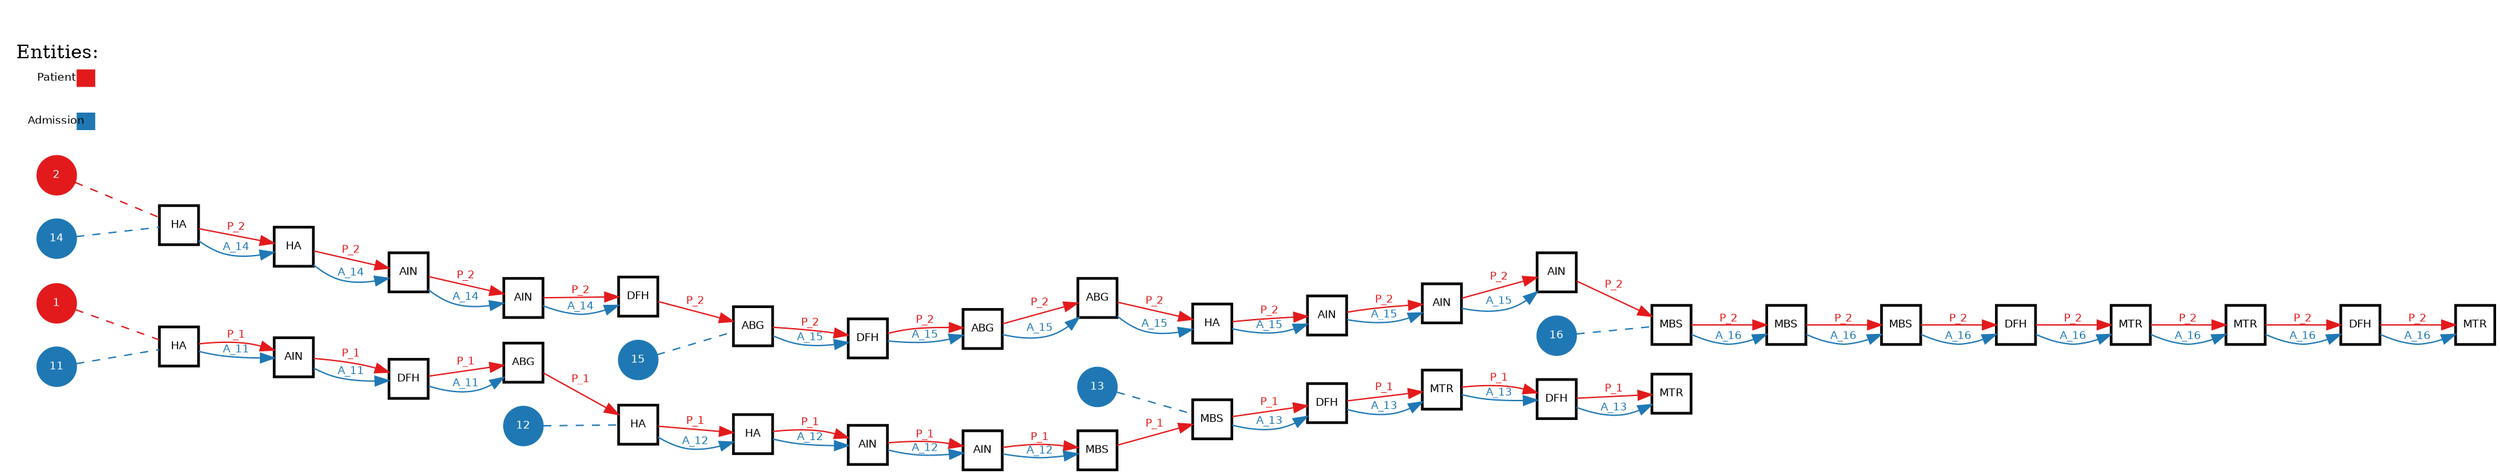 // Query Result
digraph {
	graph [margin=0 rankdir=LR]
	node [fixedsize=false fontname=Helvetica fontsize=8 height=0.4 margin=0 shape=square width=0.4]
	2943 [label=AIN color="#000000" fillcolor="#ffffff" penwidth=2 style=filled]
	2944 [label=AIN color="#000000" fillcolor="#ffffff" penwidth=2 style=filled]
	2943 -> 2944 [label=P_1 color="#e31a1c" fontcolor="#e31a1c" fontname=Helvetica fontsize=8 penwidth=1]
	2941 [label=HA color="#000000" fillcolor="#ffffff" penwidth=2 style=filled]
	2942 [label=HA color="#000000" fillcolor="#ffffff" penwidth=2 style=filled]
	2941 -> 2942 [label=P_1 color="#e31a1c" fontcolor="#e31a1c" fontname=Helvetica fontsize=8 penwidth=1]
	2939 [label=DFH color="#000000" fillcolor="#ffffff" penwidth=2 style=filled]
	2940 [label=ABG color="#000000" fillcolor="#ffffff" penwidth=2 style=filled]
	2939 -> 2940 [label=P_1 color="#e31a1c" fontcolor="#e31a1c" fontname=Helvetica fontsize=8 penwidth=1]
	2945 [label=MBS color="#000000" fillcolor="#ffffff" penwidth=2 style=filled]
	2946 [label=MBS color="#000000" fillcolor="#ffffff" penwidth=2 style=filled]
	2945 -> 2946 [label=P_1 color="#e31a1c" fontcolor="#e31a1c" fontname=Helvetica fontsize=8 penwidth=1]
	2948 [label=MTR color="#000000" fillcolor="#ffffff" penwidth=2 style=filled]
	2949 [label=DFH color="#000000" fillcolor="#ffffff" penwidth=2 style=filled]
	2948 -> 2949 [label=P_1 color="#e31a1c" fontcolor="#e31a1c" fontname=Helvetica fontsize=8 penwidth=1]
	2946 [label=MBS color="#000000" fillcolor="#ffffff" penwidth=2 style=filled]
	2947 [label=DFH color="#000000" fillcolor="#ffffff" penwidth=2 style=filled]
	2946 -> 2947 [label=P_1 color="#e31a1c" fontcolor="#e31a1c" fontname=Helvetica fontsize=8 penwidth=1]
	2944 [label=AIN color="#000000" fillcolor="#ffffff" penwidth=2 style=filled]
	2945 [label=MBS color="#000000" fillcolor="#ffffff" penwidth=2 style=filled]
	2944 -> 2945 [label=P_1 color="#e31a1c" fontcolor="#e31a1c" fontname=Helvetica fontsize=8 penwidth=1]
	2949 [label=DFH color="#000000" fillcolor="#ffffff" penwidth=2 style=filled]
	2950 [label=MTR color="#000000" fillcolor="#ffffff" penwidth=2 style=filled]
	2949 -> 2950 [label=P_1 color="#e31a1c" fontcolor="#e31a1c" fontname=Helvetica fontsize=8 penwidth=1]
	2942 [label=HA color="#000000" fillcolor="#ffffff" penwidth=2 style=filled]
	2943 [label=AIN color="#000000" fillcolor="#ffffff" penwidth=2 style=filled]
	2942 -> 2943 [label=P_1 color="#e31a1c" fontcolor="#e31a1c" fontname=Helvetica fontsize=8 penwidth=1]
	2937 [label=HA color="#000000" fillcolor="#ffffff" penwidth=2 style=filled]
	2938 [label=AIN color="#000000" fillcolor="#ffffff" penwidth=2 style=filled]
	2937 -> 2938 [label=P_1 color="#e31a1c" fontcolor="#e31a1c" fontname=Helvetica fontsize=8 penwidth=1]
	2947 [label=DFH color="#000000" fillcolor="#ffffff" penwidth=2 style=filled]
	2948 [label=MTR color="#000000" fillcolor="#ffffff" penwidth=2 style=filled]
	2947 -> 2948 [label=P_1 color="#e31a1c" fontcolor="#e31a1c" fontname=Helvetica fontsize=8 penwidth=1]
	2938 [label=AIN color="#000000" fillcolor="#ffffff" penwidth=2 style=filled]
	2939 [label=DFH color="#000000" fillcolor="#ffffff" penwidth=2 style=filled]
	2938 -> 2939 [label=P_1 color="#e31a1c" fontcolor="#e31a1c" fontname=Helvetica fontsize=8 penwidth=1]
	2940 [label=ABG color="#000000" fillcolor="#ffffff" penwidth=2 style=filled]
	2941 [label=HA color="#000000" fillcolor="#ffffff" penwidth=2 style=filled]
	2940 -> 2941 [label=P_1 color="#e31a1c" fontcolor="#e31a1c" fontname=Helvetica fontsize=8 penwidth=1]
	node [fixedsize=false fontname=Helvetica fontsize=8 height=0.4 margin=0 shape=square width=0.4]
	2943 [label=AIN color="#000000" fillcolor="#ffffff" penwidth=2 style=filled]
	2941 [label=HA color="#000000" fillcolor="#ffffff" penwidth=2 style=filled]
	2939 [label=DFH color="#000000" fillcolor="#ffffff" penwidth=2 style=filled]
	2945 [label=MBS color="#000000" fillcolor="#ffffff" penwidth=2 style=filled]
	2948 [label=MTR color="#000000" fillcolor="#ffffff" penwidth=2 style=filled]
	2946 [label=MBS color="#000000" fillcolor="#ffffff" penwidth=2 style=filled]
	2950 [label=MTR color="#000000" fillcolor="#ffffff" penwidth=2 style=filled]
	2944 [label=AIN color="#000000" fillcolor="#ffffff" penwidth=2 style=filled]
	2949 [label=DFH color="#000000" fillcolor="#ffffff" penwidth=2 style=filled]
	2942 [label=HA color="#000000" fillcolor="#ffffff" penwidth=2 style=filled]
	2937 [label=HA color="#000000" fillcolor="#ffffff" penwidth=2 style=filled]
	2947 [label=DFH color="#000000" fillcolor="#ffffff" penwidth=2 style=filled]
	2938 [label=AIN color="#000000" fillcolor="#ffffff" penwidth=2 style=filled]
	2940 [label=ABG color="#000000" fillcolor="#ffffff" penwidth=2 style=filled]
	node [fixedsize=false fontname=Helvetica fontsize=8 height=0.4 margin=0 shape=square width=0.4]
	2968 [label=MTR color="#000000" fillcolor="#ffffff" penwidth=2 style=filled]
	2969 [label=MTR color="#000000" fillcolor="#ffffff" penwidth=2 style=filled]
	2968 -> 2969 [label=P_2 color="#e31a1c" fontcolor="#e31a1c" fontname=Helvetica fontsize=8 penwidth=1]
	2964 [label=MBS color="#000000" fillcolor="#ffffff" penwidth=2 style=filled]
	2965 [label=MBS color="#000000" fillcolor="#ffffff" penwidth=2 style=filled]
	2964 -> 2965 [label=P_2 color="#e31a1c" fontcolor="#e31a1c" fontname=Helvetica fontsize=8 penwidth=1]
	2960 [label=HA color="#000000" fillcolor="#ffffff" penwidth=2 style=filled]
	2961 [label=AIN color="#000000" fillcolor="#ffffff" penwidth=2 style=filled]
	2960 -> 2961 [label=P_2 color="#e31a1c" fontcolor="#e31a1c" fontname=Helvetica fontsize=8 penwidth=1]
	2966 [label=MBS color="#000000" fillcolor="#ffffff" penwidth=2 style=filled]
	2967 [label=DFH color="#000000" fillcolor="#ffffff" penwidth=2 style=filled]
	2966 -> 2967 [label=P_2 color="#e31a1c" fontcolor="#e31a1c" fontname=Helvetica fontsize=8 penwidth=1]
	2957 [label=DFH color="#000000" fillcolor="#ffffff" penwidth=2 style=filled]
	2958 [label=ABG color="#000000" fillcolor="#ffffff" penwidth=2 style=filled]
	2957 -> 2958 [label=P_2 color="#e31a1c" fontcolor="#e31a1c" fontname=Helvetica fontsize=8 penwidth=1]
	2955 [label=DFH color="#000000" fillcolor="#ffffff" penwidth=2 style=filled]
	2956 [label=ABG color="#000000" fillcolor="#ffffff" penwidth=2 style=filled]
	2955 -> 2956 [label=P_2 color="#e31a1c" fontcolor="#e31a1c" fontname=Helvetica fontsize=8 penwidth=1]
	2967 [label=DFH color="#000000" fillcolor="#ffffff" penwidth=2 style=filled]
	2968 [label=MTR color="#000000" fillcolor="#ffffff" penwidth=2 style=filled]
	2967 -> 2968 [label=P_2 color="#e31a1c" fontcolor="#e31a1c" fontname=Helvetica fontsize=8 penwidth=1]
	2970 [label=DFH color="#000000" fillcolor="#ffffff" penwidth=2 style=filled]
	2971 [label=MTR color="#000000" fillcolor="#ffffff" penwidth=2 style=filled]
	2970 -> 2971 [label=P_2 color="#e31a1c" fontcolor="#e31a1c" fontname=Helvetica fontsize=8 penwidth=1]
	2965 [label=MBS color="#000000" fillcolor="#ffffff" penwidth=2 style=filled]
	2966 [label=MBS color="#000000" fillcolor="#ffffff" penwidth=2 style=filled]
	2965 -> 2966 [label=P_2 color="#e31a1c" fontcolor="#e31a1c" fontname=Helvetica fontsize=8 penwidth=1]
	2953 [label=AIN color="#000000" fillcolor="#ffffff" penwidth=2 style=filled]
	2954 [label=AIN color="#000000" fillcolor="#ffffff" penwidth=2 style=filled]
	2953 -> 2954 [label=P_2 color="#e31a1c" fontcolor="#e31a1c" fontname=Helvetica fontsize=8 penwidth=1]
	2959 [label=ABG color="#000000" fillcolor="#ffffff" penwidth=2 style=filled]
	2960 [label=HA color="#000000" fillcolor="#ffffff" penwidth=2 style=filled]
	2959 -> 2960 [label=P_2 color="#e31a1c" fontcolor="#e31a1c" fontname=Helvetica fontsize=8 penwidth=1]
	2952 [label=HA color="#000000" fillcolor="#ffffff" penwidth=2 style=filled]
	2953 [label=AIN color="#000000" fillcolor="#ffffff" penwidth=2 style=filled]
	2952 -> 2953 [label=P_2 color="#e31a1c" fontcolor="#e31a1c" fontname=Helvetica fontsize=8 penwidth=1]
	2969 [label=MTR color="#000000" fillcolor="#ffffff" penwidth=2 style=filled]
	2970 [label=DFH color="#000000" fillcolor="#ffffff" penwidth=2 style=filled]
	2969 -> 2970 [label=P_2 color="#e31a1c" fontcolor="#e31a1c" fontname=Helvetica fontsize=8 penwidth=1]
	2954 [label=AIN color="#000000" fillcolor="#ffffff" penwidth=2 style=filled]
	2955 [label=DFH color="#000000" fillcolor="#ffffff" penwidth=2 style=filled]
	2954 -> 2955 [label=P_2 color="#e31a1c" fontcolor="#e31a1c" fontname=Helvetica fontsize=8 penwidth=1]
	2958 [label=ABG color="#000000" fillcolor="#ffffff" penwidth=2 style=filled]
	2959 [label=ABG color="#000000" fillcolor="#ffffff" penwidth=2 style=filled]
	2958 -> 2959 [label=P_2 color="#e31a1c" fontcolor="#e31a1c" fontname=Helvetica fontsize=8 penwidth=1]
	2962 [label=AIN color="#000000" fillcolor="#ffffff" penwidth=2 style=filled]
	2963 [label=AIN color="#000000" fillcolor="#ffffff" penwidth=2 style=filled]
	2962 -> 2963 [label=P_2 color="#e31a1c" fontcolor="#e31a1c" fontname=Helvetica fontsize=8 penwidth=1]
	2963 [label=AIN color="#000000" fillcolor="#ffffff" penwidth=2 style=filled]
	2964 [label=MBS color="#000000" fillcolor="#ffffff" penwidth=2 style=filled]
	2963 -> 2964 [label=P_2 color="#e31a1c" fontcolor="#e31a1c" fontname=Helvetica fontsize=8 penwidth=1]
	2951 [label=HA color="#000000" fillcolor="#ffffff" penwidth=2 style=filled]
	2952 [label=HA color="#000000" fillcolor="#ffffff" penwidth=2 style=filled]
	2951 -> 2952 [label=P_2 color="#e31a1c" fontcolor="#e31a1c" fontname=Helvetica fontsize=8 penwidth=1]
	2956 [label=ABG color="#000000" fillcolor="#ffffff" penwidth=2 style=filled]
	2957 [label=DFH color="#000000" fillcolor="#ffffff" penwidth=2 style=filled]
	2956 -> 2957 [label=P_2 color="#e31a1c" fontcolor="#e31a1c" fontname=Helvetica fontsize=8 penwidth=1]
	2961 [label=AIN color="#000000" fillcolor="#ffffff" penwidth=2 style=filled]
	2962 [label=AIN color="#000000" fillcolor="#ffffff" penwidth=2 style=filled]
	2961 -> 2962 [label=P_2 color="#e31a1c" fontcolor="#e31a1c" fontname=Helvetica fontsize=8 penwidth=1]
	node [fixedsize=false fontname=Helvetica fontsize=8 height=0.4 margin=0 shape=square width=0.4]
	2968 [label=MTR color="#000000" fillcolor="#ffffff" penwidth=2 style=filled]
	2964 [label=MBS color="#000000" fillcolor="#ffffff" penwidth=2 style=filled]
	2960 [label=HA color="#000000" fillcolor="#ffffff" penwidth=2 style=filled]
	2966 [label=MBS color="#000000" fillcolor="#ffffff" penwidth=2 style=filled]
	2957 [label=DFH color="#000000" fillcolor="#ffffff" penwidth=2 style=filled]
	2955 [label=DFH color="#000000" fillcolor="#ffffff" penwidth=2 style=filled]
	2967 [label=DFH color="#000000" fillcolor="#ffffff" penwidth=2 style=filled]
	2970 [label=DFH color="#000000" fillcolor="#ffffff" penwidth=2 style=filled]
	2965 [label=MBS color="#000000" fillcolor="#ffffff" penwidth=2 style=filled]
	2953 [label=AIN color="#000000" fillcolor="#ffffff" penwidth=2 style=filled]
	2959 [label=ABG color="#000000" fillcolor="#ffffff" penwidth=2 style=filled]
	2952 [label=HA color="#000000" fillcolor="#ffffff" penwidth=2 style=filled]
	2969 [label=MTR color="#000000" fillcolor="#ffffff" penwidth=2 style=filled]
	2954 [label=AIN color="#000000" fillcolor="#ffffff" penwidth=2 style=filled]
	2958 [label=ABG color="#000000" fillcolor="#ffffff" penwidth=2 style=filled]
	2962 [label=AIN color="#000000" fillcolor="#ffffff" penwidth=2 style=filled]
	2963 [label=AIN color="#000000" fillcolor="#ffffff" penwidth=2 style=filled]
	2971 [label=MTR color="#000000" fillcolor="#ffffff" penwidth=2 style=filled]
	2951 [label=HA color="#000000" fillcolor="#ffffff" penwidth=2 style=filled]
	2956 [label=ABG color="#000000" fillcolor="#ffffff" penwidth=2 style=filled]
	2961 [label=AIN color="#000000" fillcolor="#ffffff" penwidth=2 style=filled]
	node [fixedsize=false fontname=Helvetica fontsize=8 height=0.4 margin=0 shape=square width=0.4]
	2939 [label=DFH color="#000000" fillcolor="#ffffff" penwidth=2 style=filled]
	2940 [label=ABG color="#000000" fillcolor="#ffffff" penwidth=2 style=filled]
	2939 -> 2940 [label=A_11 color="#1f78b4" fontcolor="#1f78b4" fontname=Helvetica fontsize=8 penwidth=1]
	2938 [label=AIN color="#000000" fillcolor="#ffffff" penwidth=2 style=filled]
	2939 [label=DFH color="#000000" fillcolor="#ffffff" penwidth=2 style=filled]
	2938 -> 2939 [label=A_11 color="#1f78b4" fontcolor="#1f78b4" fontname=Helvetica fontsize=8 penwidth=1]
	2937 [label=HA color="#000000" fillcolor="#ffffff" penwidth=2 style=filled]
	2938 [label=AIN color="#000000" fillcolor="#ffffff" penwidth=2 style=filled]
	2937 -> 2938 [label=A_11 color="#1f78b4" fontcolor="#1f78b4" fontname=Helvetica fontsize=8 penwidth=1]
	node [fixedsize=false fontname=Helvetica fontsize=8 height=0.4 margin=0 shape=square width=0.4]
	2939 [label=DFH color="#000000" fillcolor="#ffffff" penwidth=2 style=filled]
	2938 [label=AIN color="#000000" fillcolor="#ffffff" penwidth=2 style=filled]
	2940 [label=ABG color="#000000" fillcolor="#ffffff" penwidth=2 style=filled]
	2937 [label=HA color="#000000" fillcolor="#ffffff" penwidth=2 style=filled]
	node [fixedsize=false fontname=Helvetica fontsize=8 height=0.4 margin=0 shape=square width=0.4]
	2942 [label=HA color="#000000" fillcolor="#ffffff" penwidth=2 style=filled]
	2943 [label=AIN color="#000000" fillcolor="#ffffff" penwidth=2 style=filled]
	2942 -> 2943 [label=A_12 color="#1f78b4" fontcolor="#1f78b4" fontname=Helvetica fontsize=8 penwidth=1]
	2943 [label=AIN color="#000000" fillcolor="#ffffff" penwidth=2 style=filled]
	2944 [label=AIN color="#000000" fillcolor="#ffffff" penwidth=2 style=filled]
	2943 -> 2944 [label=A_12 color="#1f78b4" fontcolor="#1f78b4" fontname=Helvetica fontsize=8 penwidth=1]
	2944 [label=AIN color="#000000" fillcolor="#ffffff" penwidth=2 style=filled]
	2945 [label=MBS color="#000000" fillcolor="#ffffff" penwidth=2 style=filled]
	2944 -> 2945 [label=A_12 color="#1f78b4" fontcolor="#1f78b4" fontname=Helvetica fontsize=8 penwidth=1]
	2941 [label=HA color="#000000" fillcolor="#ffffff" penwidth=2 style=filled]
	2942 [label=HA color="#000000" fillcolor="#ffffff" penwidth=2 style=filled]
	2941 -> 2942 [label=A_12 color="#1f78b4" fontcolor="#1f78b4" fontname=Helvetica fontsize=8 penwidth=1]
	node [fixedsize=false fontname=Helvetica fontsize=8 height=0.4 margin=0 shape=square width=0.4]
	2942 [label=HA color="#000000" fillcolor="#ffffff" penwidth=2 style=filled]
	2943 [label=AIN color="#000000" fillcolor="#ffffff" penwidth=2 style=filled]
	2944 [label=AIN color="#000000" fillcolor="#ffffff" penwidth=2 style=filled]
	2941 [label=HA color="#000000" fillcolor="#ffffff" penwidth=2 style=filled]
	2945 [label=MBS color="#000000" fillcolor="#ffffff" penwidth=2 style=filled]
	node [fixedsize=false fontname=Helvetica fontsize=8 height=0.4 margin=0 shape=square width=0.4]
	2948 [label=MTR color="#000000" fillcolor="#ffffff" penwidth=2 style=filled]
	2949 [label=DFH color="#000000" fillcolor="#ffffff" penwidth=2 style=filled]
	2948 -> 2949 [label=A_13 color="#1f78b4" fontcolor="#1f78b4" fontname=Helvetica fontsize=8 penwidth=1]
	2946 [label=MBS color="#000000" fillcolor="#ffffff" penwidth=2 style=filled]
	2947 [label=DFH color="#000000" fillcolor="#ffffff" penwidth=2 style=filled]
	2946 -> 2947 [label=A_13 color="#1f78b4" fontcolor="#1f78b4" fontname=Helvetica fontsize=8 penwidth=1]
	2947 [label=DFH color="#000000" fillcolor="#ffffff" penwidth=2 style=filled]
	2948 [label=MTR color="#000000" fillcolor="#ffffff" penwidth=2 style=filled]
	2947 -> 2948 [label=A_13 color="#1f78b4" fontcolor="#1f78b4" fontname=Helvetica fontsize=8 penwidth=1]
	2949 [label=DFH color="#000000" fillcolor="#ffffff" penwidth=2 style=filled]
	2950 [label=MTR color="#000000" fillcolor="#ffffff" penwidth=2 style=filled]
	2949 -> 2950 [label=A_13 color="#1f78b4" fontcolor="#1f78b4" fontname=Helvetica fontsize=8 penwidth=1]
	node [fixedsize=false fontname=Helvetica fontsize=8 height=0.4 margin=0 shape=square width=0.4]
	2948 [label=MTR color="#000000" fillcolor="#ffffff" penwidth=2 style=filled]
	2946 [label=MBS color="#000000" fillcolor="#ffffff" penwidth=2 style=filled]
	2950 [label=MTR color="#000000" fillcolor="#ffffff" penwidth=2 style=filled]
	2947 [label=DFH color="#000000" fillcolor="#ffffff" penwidth=2 style=filled]
	2949 [label=DFH color="#000000" fillcolor="#ffffff" penwidth=2 style=filled]
	node [fixedsize=false fontname=Helvetica fontsize=8 height=0.4 margin=0 shape=square width=0.4]
	2954 [label=AIN color="#000000" fillcolor="#ffffff" penwidth=2 style=filled]
	2955 [label=DFH color="#000000" fillcolor="#ffffff" penwidth=2 style=filled]
	2954 -> 2955 [label=A_14 color="#1f78b4" fontcolor="#1f78b4" fontname=Helvetica fontsize=8 penwidth=1]
	2951 [label=HA color="#000000" fillcolor="#ffffff" penwidth=2 style=filled]
	2952 [label=HA color="#000000" fillcolor="#ffffff" penwidth=2 style=filled]
	2951 -> 2952 [label=A_14 color="#1f78b4" fontcolor="#1f78b4" fontname=Helvetica fontsize=8 penwidth=1]
	2952 [label=HA color="#000000" fillcolor="#ffffff" penwidth=2 style=filled]
	2953 [label=AIN color="#000000" fillcolor="#ffffff" penwidth=2 style=filled]
	2952 -> 2953 [label=A_14 color="#1f78b4" fontcolor="#1f78b4" fontname=Helvetica fontsize=8 penwidth=1]
	2953 [label=AIN color="#000000" fillcolor="#ffffff" penwidth=2 style=filled]
	2954 [label=AIN color="#000000" fillcolor="#ffffff" penwidth=2 style=filled]
	2953 -> 2954 [label=A_14 color="#1f78b4" fontcolor="#1f78b4" fontname=Helvetica fontsize=8 penwidth=1]
	node [fixedsize=false fontname=Helvetica fontsize=8 height=0.4 margin=0 shape=square width=0.4]
	2954 [label=AIN color="#000000" fillcolor="#ffffff" penwidth=2 style=filled]
	2955 [label=DFH color="#000000" fillcolor="#ffffff" penwidth=2 style=filled]
	2951 [label=HA color="#000000" fillcolor="#ffffff" penwidth=2 style=filled]
	2952 [label=HA color="#000000" fillcolor="#ffffff" penwidth=2 style=filled]
	2953 [label=AIN color="#000000" fillcolor="#ffffff" penwidth=2 style=filled]
	node [fixedsize=false fontname=Helvetica fontsize=8 height=0.4 margin=0 shape=square width=0.4]
	2958 [label=ABG color="#000000" fillcolor="#ffffff" penwidth=2 style=filled]
	2959 [label=ABG color="#000000" fillcolor="#ffffff" penwidth=2 style=filled]
	2958 -> 2959 [label=A_15 color="#1f78b4" fontcolor="#1f78b4" fontname=Helvetica fontsize=8 penwidth=1]
	2960 [label=HA color="#000000" fillcolor="#ffffff" penwidth=2 style=filled]
	2961 [label=AIN color="#000000" fillcolor="#ffffff" penwidth=2 style=filled]
	2960 -> 2961 [label=A_15 color="#1f78b4" fontcolor="#1f78b4" fontname=Helvetica fontsize=8 penwidth=1]
	2961 [label=AIN color="#000000" fillcolor="#ffffff" penwidth=2 style=filled]
	2962 [label=AIN color="#000000" fillcolor="#ffffff" penwidth=2 style=filled]
	2961 -> 2962 [label=A_15 color="#1f78b4" fontcolor="#1f78b4" fontname=Helvetica fontsize=8 penwidth=1]
	2959 [label=ABG color="#000000" fillcolor="#ffffff" penwidth=2 style=filled]
	2960 [label=HA color="#000000" fillcolor="#ffffff" penwidth=2 style=filled]
	2959 -> 2960 [label=A_15 color="#1f78b4" fontcolor="#1f78b4" fontname=Helvetica fontsize=8 penwidth=1]
	2957 [label=DFH color="#000000" fillcolor="#ffffff" penwidth=2 style=filled]
	2958 [label=ABG color="#000000" fillcolor="#ffffff" penwidth=2 style=filled]
	2957 -> 2958 [label=A_15 color="#1f78b4" fontcolor="#1f78b4" fontname=Helvetica fontsize=8 penwidth=1]
	2962 [label=AIN color="#000000" fillcolor="#ffffff" penwidth=2 style=filled]
	2963 [label=AIN color="#000000" fillcolor="#ffffff" penwidth=2 style=filled]
	2962 -> 2963 [label=A_15 color="#1f78b4" fontcolor="#1f78b4" fontname=Helvetica fontsize=8 penwidth=1]
	2956 [label=ABG color="#000000" fillcolor="#ffffff" penwidth=2 style=filled]
	2957 [label=DFH color="#000000" fillcolor="#ffffff" penwidth=2 style=filled]
	2956 -> 2957 [label=A_15 color="#1f78b4" fontcolor="#1f78b4" fontname=Helvetica fontsize=8 penwidth=1]
	node [fixedsize=false fontname=Helvetica fontsize=8 height=0.4 margin=0 shape=square width=0.4]
	2958 [label=ABG color="#000000" fillcolor="#ffffff" penwidth=2 style=filled]
	2960 [label=HA color="#000000" fillcolor="#ffffff" penwidth=2 style=filled]
	2961 [label=AIN color="#000000" fillcolor="#ffffff" penwidth=2 style=filled]
	2959 [label=ABG color="#000000" fillcolor="#ffffff" penwidth=2 style=filled]
	2957 [label=DFH color="#000000" fillcolor="#ffffff" penwidth=2 style=filled]
	2963 [label=AIN color="#000000" fillcolor="#ffffff" penwidth=2 style=filled]
	2962 [label=AIN color="#000000" fillcolor="#ffffff" penwidth=2 style=filled]
	2956 [label=ABG color="#000000" fillcolor="#ffffff" penwidth=2 style=filled]
	node [fixedsize=false fontname=Helvetica fontsize=8 height=0.4 margin=0 shape=square width=0.4]
	2970 [label=DFH color="#000000" fillcolor="#ffffff" penwidth=2 style=filled]
	2971 [label=MTR color="#000000" fillcolor="#ffffff" penwidth=2 style=filled]
	2970 -> 2971 [label=A_16 color="#1f78b4" fontcolor="#1f78b4" fontname=Helvetica fontsize=8 penwidth=1]
	2969 [label=MTR color="#000000" fillcolor="#ffffff" penwidth=2 style=filled]
	2970 [label=DFH color="#000000" fillcolor="#ffffff" penwidth=2 style=filled]
	2969 -> 2970 [label=A_16 color="#1f78b4" fontcolor="#1f78b4" fontname=Helvetica fontsize=8 penwidth=1]
	2966 [label=MBS color="#000000" fillcolor="#ffffff" penwidth=2 style=filled]
	2967 [label=DFH color="#000000" fillcolor="#ffffff" penwidth=2 style=filled]
	2966 -> 2967 [label=A_16 color="#1f78b4" fontcolor="#1f78b4" fontname=Helvetica fontsize=8 penwidth=1]
	2965 [label=MBS color="#000000" fillcolor="#ffffff" penwidth=2 style=filled]
	2966 [label=MBS color="#000000" fillcolor="#ffffff" penwidth=2 style=filled]
	2965 -> 2966 [label=A_16 color="#1f78b4" fontcolor="#1f78b4" fontname=Helvetica fontsize=8 penwidth=1]
	2964 [label=MBS color="#000000" fillcolor="#ffffff" penwidth=2 style=filled]
	2965 [label=MBS color="#000000" fillcolor="#ffffff" penwidth=2 style=filled]
	2964 -> 2965 [label=A_16 color="#1f78b4" fontcolor="#1f78b4" fontname=Helvetica fontsize=8 penwidth=1]
	2967 [label=DFH color="#000000" fillcolor="#ffffff" penwidth=2 style=filled]
	2968 [label=MTR color="#000000" fillcolor="#ffffff" penwidth=2 style=filled]
	2967 -> 2968 [label=A_16 color="#1f78b4" fontcolor="#1f78b4" fontname=Helvetica fontsize=8 penwidth=1]
	2968 [label=MTR color="#000000" fillcolor="#ffffff" penwidth=2 style=filled]
	2969 [label=MTR color="#000000" fillcolor="#ffffff" penwidth=2 style=filled]
	2968 -> 2969 [label=A_16 color="#1f78b4" fontcolor="#1f78b4" fontname=Helvetica fontsize=8 penwidth=1]
	node [fixedsize=false fontname=Helvetica fontsize=8 height=0.4 margin=0 shape=square width=0.4]
	2970 [label=DFH color="#000000" fillcolor="#ffffff" penwidth=2 style=filled]
	2969 [label=MTR color="#000000" fillcolor="#ffffff" penwidth=2 style=filled]
	2966 [label=MBS color="#000000" fillcolor="#ffffff" penwidth=2 style=filled]
	2971 [label=MTR color="#000000" fillcolor="#ffffff" penwidth=2 style=filled]
	2965 [label=MBS color="#000000" fillcolor="#ffffff" penwidth=2 style=filled]
	2964 [label=MBS color="#000000" fillcolor="#ffffff" penwidth=2 style=filled]
	2967 [label=DFH color="#000000" fillcolor="#ffffff" penwidth=2 style=filled]
	2968 [label=MTR color="#000000" fillcolor="#ffffff" penwidth=2 style=filled]
	node [fixedsize=false fontname=Helvetica fontsize=8 height=0.4 margin=0 shape=circle width=0.4]
	2972 [label=1 color="#e31a1c" fillcolor="#e31a1c" fontcolor="#ffffff" style=filled]
	2972 -> 2937 [arrowhead=none color="#e31a1c" style=dashed]
	node [fixedsize=false fontname=Helvetica fontsize=8 height=0.4 margin=0 shape=circle width=0.4]
	2973 [label=2 color="#e31a1c" fillcolor="#e31a1c" fontcolor="#ffffff" style=filled]
	2973 -> 2951 [arrowhead=none color="#e31a1c" style=dashed]
	node [fixedsize=false fontname=Helvetica fontsize=8 height=0.4 margin=0 shape=circle width=0.4]
	2974 [label=11 color="#1f78b4" fillcolor="#1f78b4" fontcolor="#ffffff" style=filled]
	2974 -> 2937 [arrowhead=none color="#1f78b4" style=dashed]
	node [fixedsize=false fontname=Helvetica fontsize=8 height=0.4 margin=0 shape=circle width=0.4]
	2975 [label=12 color="#1f78b4" fillcolor="#1f78b4" fontcolor="#ffffff" style=filled]
	2975 -> 2941 [arrowhead=none color="#1f78b4" style=dashed]
	node [fixedsize=false fontname=Helvetica fontsize=8 height=0.4 margin=0 shape=circle width=0.4]
	2976 [label=13 color="#1f78b4" fillcolor="#1f78b4" fontcolor="#ffffff" style=filled]
	2976 -> 2946 [arrowhead=none color="#1f78b4" style=dashed]
	node [fixedsize=false fontname=Helvetica fontsize=8 height=0.4 margin=0 shape=circle width=0.4]
	2977 [label=14 color="#1f78b4" fillcolor="#1f78b4" fontcolor="#ffffff" style=filled]
	2977 -> 2951 [arrowhead=none color="#1f78b4" style=dashed]
	node [fixedsize=false fontname=Helvetica fontsize=8 height=0.4 margin=0 shape=circle width=0.4]
	2978 [label=15 color="#1f78b4" fillcolor="#1f78b4" fontcolor="#ffffff" style=filled]
	2978 -> 2956 [arrowhead=none color="#1f78b4" style=dashed]
	node [fixedsize=false fontname=Helvetica fontsize=8 height=0.4 margin=0 shape=circle width=0.4]
	2979 [label=16 color="#1f78b4" fillcolor="#1f78b4" fontcolor="#ffffff" style=filled]
	2979 -> 2964 [arrowhead=none color="#1f78b4" style=dashed]
	// name2
	subgraph cluster_0 {
		node [fixedsize=True fontname=Helvetica fontsize=8 height=0.2 margin=0 shape=rectangle width=0.8]
		color="#ffffff" style=filled
		label="
Entities:"
		100000 [label=Patient color="#ffffff" fillcolor="#ffffff:#ffffff:#ffffff:#e31a1c" fontcolor="#000000" style=striped]
	}
	// name2
	subgraph cluster_0 {
		node [fixedsize=True fontname=Helvetica fontsize=8 height=0.2 margin=0 shape=rectangle width=0.8]
		color="#ffffff" style=filled
		label="
Entities:"
		100001 [label=Admission color="#ffffff" fillcolor="#ffffff:#ffffff:#ffffff:#1f78b4" fontcolor="#000000" style=striped]
	}
}
